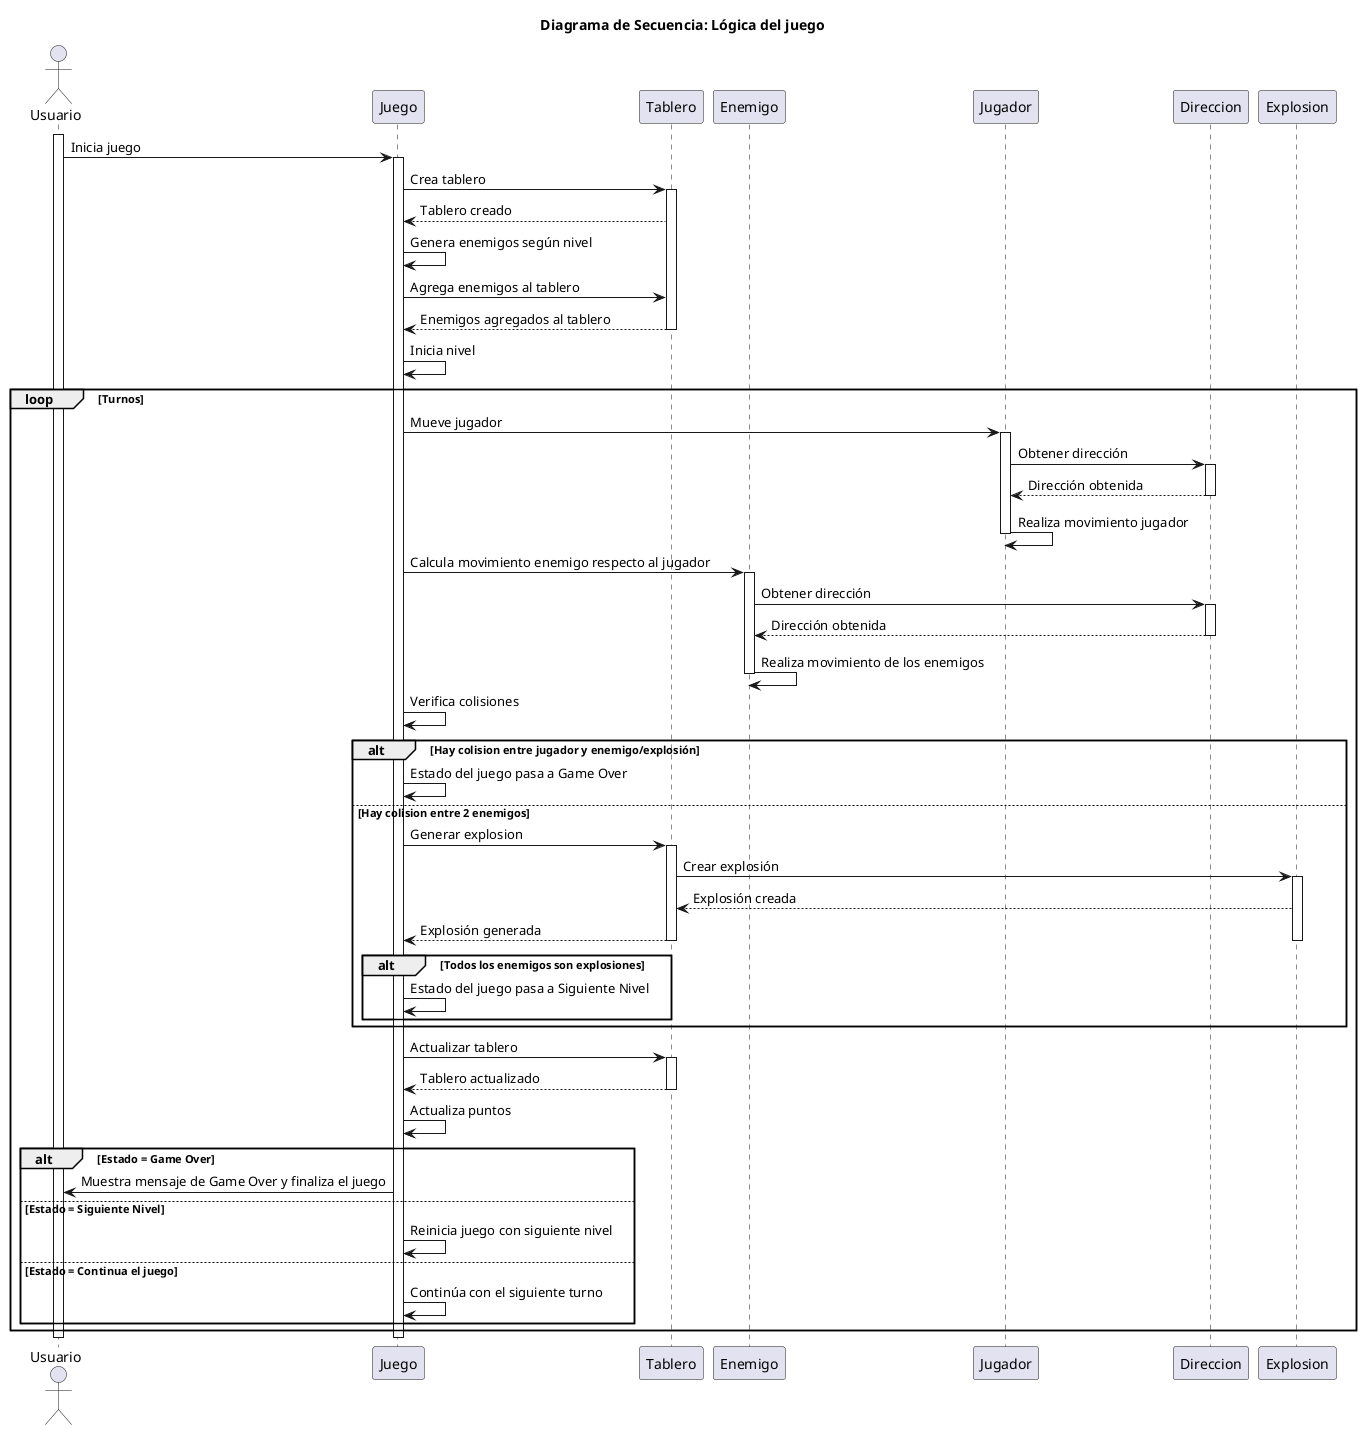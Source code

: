 @startuml

title Diagrama de Secuencia: Lógica del juego

actor Usuario
participant "Juego" as Juego
participant "Tablero" as Tablero
participant "Enemigo" as Enemigo
participant "Jugador" as Jugador
participant "Direccion" as Direccion
participant "Explosion" as Explosion

activate Usuario
Usuario -> Juego: Inicia juego

activate Juego
Juego -> Tablero: Crea tablero
activate Tablero
Tablero --> Juego: Tablero creado
Juego -> Juego: Genera enemigos según nivel
Juego -> Tablero: Agrega enemigos al tablero
Tablero --> Juego: Enemigos agregados al tablero
deactivate Tablero

Juego -> Juego: Inicia nivel

loop Turnos
    Juego -> Jugador: Mueve jugador
    activate Jugador
    Jugador -> Direccion: Obtener dirección
    activate Direccion
    Direccion --> Jugador: Dirección obtenida
    deactivate Direccion
    Jugador -> Jugador: Realiza movimiento jugador
    deactivate Jugador
    Juego -> Enemigo: Calcula movimiento enemigo respecto al jugador
    activate Enemigo
    Enemigo -> Direccion: Obtener dirección
    activate Direccion
    Direccion --> Enemigo: Dirección obtenida
    deactivate Direccion
    Enemigo -> Enemigo: Realiza movimiento de los enemigos
    deactivate Enemigo
    Juego -> Juego: Verifica colisiones
    alt Hay colision entre jugador y enemigo/explosión
            Juego -> Juego: Estado del juego pasa a Game Over
        else Hay colision entre 2 enemigos
            Juego -> Tablero: Generar explosion
            activate Tablero
            Tablero -> Explosion: Crear explosión
            activate Explosion
            Explosion --> Tablero: Explosión creada
            Tablero --> Juego: Explosión generada
            deactivate Tablero
            deactivate Explosion
            alt Todos los enemigos son explosiones
                Juego -> Juego: Estado del juego pasa a Siguiente Nivel
                end
        end

    Juego -> Tablero: Actualizar tablero
    activate Tablero
    Tablero --> Juego: Tablero actualizado
    deactivate Tablero
    Juego -> Juego: Actualiza puntos
    
    alt Estado = Game Over
            Juego -> Usuario: Muestra mensaje de Game Over y finaliza el juego
        else Estado = Siguiente Nivel
            Juego -> Juego: Reinicia juego con siguiente nivel
        else Estado = Continua el juego
            Juego -> Juego: Continúa con el siguiente turno
        end
end

deactivate Juego
deactivate Usuario

@enduml